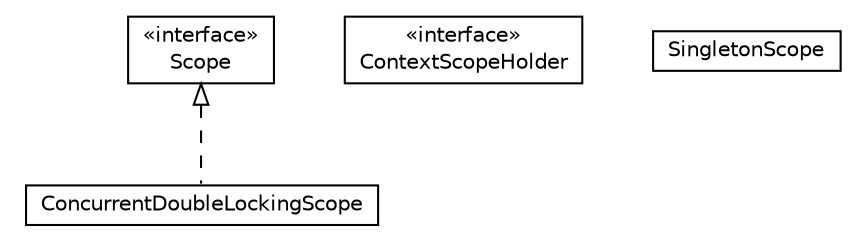 #!/usr/local/bin/dot
#
# Class diagram 
# Generated by UMLGraph version 5.1 (http://www.umlgraph.org/)
#

digraph G {
	edge [fontname="Helvetica",fontsize=10,labelfontname="Helvetica",labelfontsize=10];
	node [fontname="Helvetica",fontsize=10,shape=plaintext];
	nodesep=0.25;
	ranksep=0.5;
	// org.androidtransfuse.scope.Scope
	c888 [label=<<table title="org.androidtransfuse.scope.Scope" border="0" cellborder="1" cellspacing="0" cellpadding="2" port="p" href="./Scope.html">
		<tr><td><table border="0" cellspacing="0" cellpadding="1">
<tr><td align="center" balign="center"> &#171;interface&#187; </td></tr>
<tr><td align="center" balign="center"> Scope </td></tr>
		</table></td></tr>
		</table>>, fontname="Helvetica", fontcolor="black", fontsize=10.0];
	// org.androidtransfuse.scope.ContextScopeHolder
	c889 [label=<<table title="org.androidtransfuse.scope.ContextScopeHolder" border="0" cellborder="1" cellspacing="0" cellpadding="2" port="p" href="./ContextScopeHolder.html">
		<tr><td><table border="0" cellspacing="0" cellpadding="1">
<tr><td align="center" balign="center"> &#171;interface&#187; </td></tr>
<tr><td align="center" balign="center"> ContextScopeHolder </td></tr>
		</table></td></tr>
		</table>>, fontname="Helvetica", fontcolor="black", fontsize=10.0];
	// org.androidtransfuse.scope.SingletonScope
	c890 [label=<<table title="org.androidtransfuse.scope.SingletonScope" border="0" cellborder="1" cellspacing="0" cellpadding="2" port="p" href="./SingletonScope.html">
		<tr><td><table border="0" cellspacing="0" cellpadding="1">
<tr><td align="center" balign="center"> SingletonScope </td></tr>
		</table></td></tr>
		</table>>, fontname="Helvetica", fontcolor="black", fontsize=10.0];
	// org.androidtransfuse.scope.ConcurrentDoubleLockingScope
	c891 [label=<<table title="org.androidtransfuse.scope.ConcurrentDoubleLockingScope" border="0" cellborder="1" cellspacing="0" cellpadding="2" port="p" href="./ConcurrentDoubleLockingScope.html">
		<tr><td><table border="0" cellspacing="0" cellpadding="1">
<tr><td align="center" balign="center"> ConcurrentDoubleLockingScope </td></tr>
		</table></td></tr>
		</table>>, fontname="Helvetica", fontcolor="black", fontsize=10.0];
	//org.androidtransfuse.scope.ConcurrentDoubleLockingScope implements org.androidtransfuse.scope.Scope
	c888:p -> c891:p [dir=back,arrowtail=empty,style=dashed];
}


